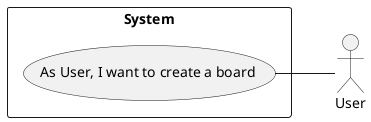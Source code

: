 @startuml
left to right direction
skinparam packageStyle rectangle
actor User

rectangle "System" {
    (As User, I want to create a board) -- User
}
@enduml